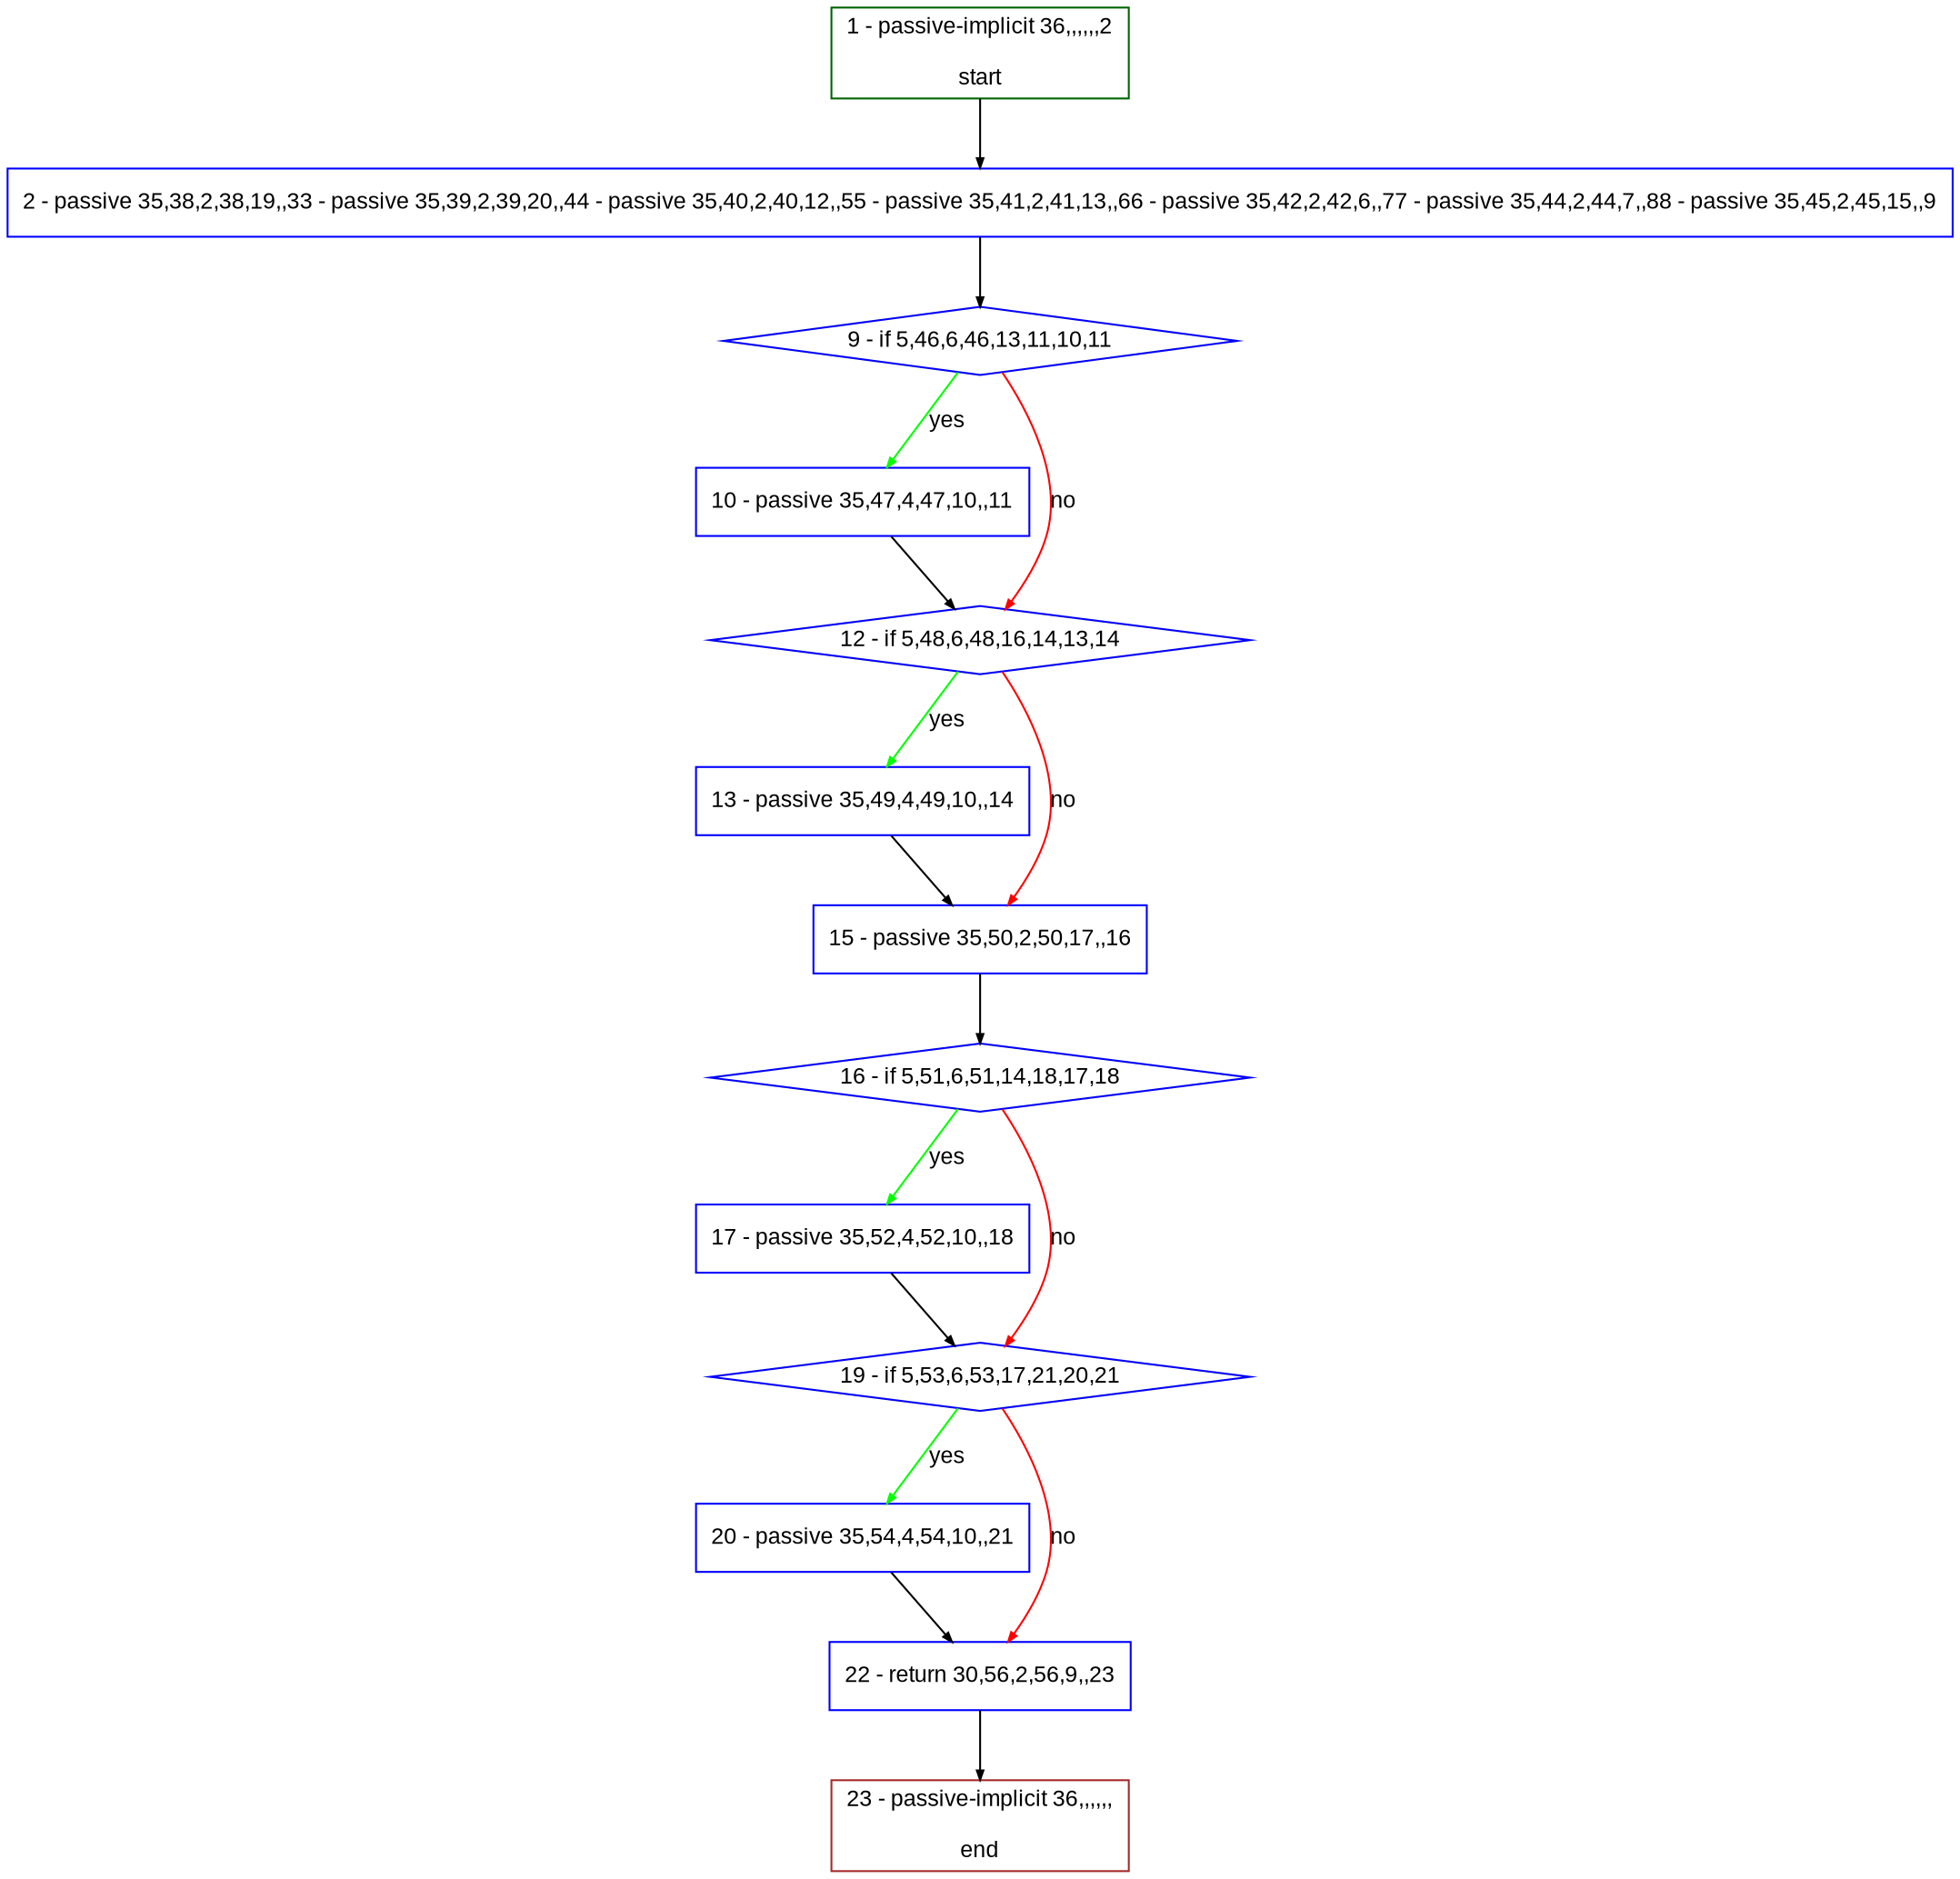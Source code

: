digraph "" {
  graph [bgcolor="white", fillcolor="#FFFFCC", pack="true", packmode="clust", fontname="Arial", label="", fontsize="12", compound="true", style="rounded,filled"];
  node [node_initialized="no", fillcolor="white", fontname="Arial", label="", color="grey", fontsize="12", fixedsize="false", compound="true", shape="rectangle", style="filled"];
  edge [arrowtail="none", lhead="", fontcolor="black", fontname="Arial", label="", color="black", fontsize="12", arrowhead="normal", arrowsize="0.5", compound="true", ltail="", dir="forward"];
  __N1 [fillcolor="#ffffff", label="2 - passive 35,38,2,38,19,,33 - passive 35,39,2,39,20,,44 - passive 35,40,2,40,12,,55 - passive 35,41,2,41,13,,66 - passive 35,42,2,42,6,,77 - passive 35,44,2,44,7,,88 - passive 35,45,2,45,15,,9", color="#0000ff", shape="box", style="filled"];
  __N2 [fillcolor="#ffffff", label="1 - passive-implicit 36,,,,,,2\n\nstart", color="#006400", shape="box", style="filled"];
  __N3 [fillcolor="#ffffff", label="9 - if 5,46,6,46,13,11,10,11", color="#0000ff", shape="diamond", style="filled"];
  __N4 [fillcolor="#ffffff", label="10 - passive 35,47,4,47,10,,11", color="#0000ff", shape="box", style="filled"];
  __N5 [fillcolor="#ffffff", label="12 - if 5,48,6,48,16,14,13,14", color="#0000ff", shape="diamond", style="filled"];
  __N6 [fillcolor="#ffffff", label="13 - passive 35,49,4,49,10,,14", color="#0000ff", shape="box", style="filled"];
  __N7 [fillcolor="#ffffff", label="15 - passive 35,50,2,50,17,,16", color="#0000ff", shape="box", style="filled"];
  __N8 [fillcolor="#ffffff", label="16 - if 5,51,6,51,14,18,17,18", color="#0000ff", shape="diamond", style="filled"];
  __N9 [fillcolor="#ffffff", label="17 - passive 35,52,4,52,10,,18", color="#0000ff", shape="box", style="filled"];
  __N10 [fillcolor="#ffffff", label="19 - if 5,53,6,53,17,21,20,21", color="#0000ff", shape="diamond", style="filled"];
  __N11 [fillcolor="#ffffff", label="20 - passive 35,54,4,54,10,,21", color="#0000ff", shape="box", style="filled"];
  __N12 [fillcolor="#ffffff", label="22 - return 30,56,2,56,9,,23", color="#0000ff", shape="box", style="filled"];
  __N13 [fillcolor="#ffffff", label="23 - passive-implicit 36,,,,,,\n\nend", color="#a52a2a", shape="box", style="filled"];
  __N2 -> __N1 [arrowtail="none", color="#000000", label="", arrowhead="normal", dir="forward"];
  __N1 -> __N3 [arrowtail="none", color="#000000", label="", arrowhead="normal", dir="forward"];
  __N3 -> __N4 [arrowtail="none", color="#00ff00", label="yes", arrowhead="normal", dir="forward"];
  __N3 -> __N5 [arrowtail="none", color="#ff0000", label="no", arrowhead="normal", dir="forward"];
  __N4 -> __N5 [arrowtail="none", color="#000000", label="", arrowhead="normal", dir="forward"];
  __N5 -> __N6 [arrowtail="none", color="#00ff00", label="yes", arrowhead="normal", dir="forward"];
  __N5 -> __N7 [arrowtail="none", color="#ff0000", label="no", arrowhead="normal", dir="forward"];
  __N6 -> __N7 [arrowtail="none", color="#000000", label="", arrowhead="normal", dir="forward"];
  __N7 -> __N8 [arrowtail="none", color="#000000", label="", arrowhead="normal", dir="forward"];
  __N8 -> __N9 [arrowtail="none", color="#00ff00", label="yes", arrowhead="normal", dir="forward"];
  __N8 -> __N10 [arrowtail="none", color="#ff0000", label="no", arrowhead="normal", dir="forward"];
  __N9 -> __N10 [arrowtail="none", color="#000000", label="", arrowhead="normal", dir="forward"];
  __N10 -> __N11 [arrowtail="none", color="#00ff00", label="yes", arrowhead="normal", dir="forward"];
  __N10 -> __N12 [arrowtail="none", color="#ff0000", label="no", arrowhead="normal", dir="forward"];
  __N11 -> __N12 [arrowtail="none", color="#000000", label="", arrowhead="normal", dir="forward"];
  __N12 -> __N13 [arrowtail="none", color="#000000", label="", arrowhead="normal", dir="forward"];
}
